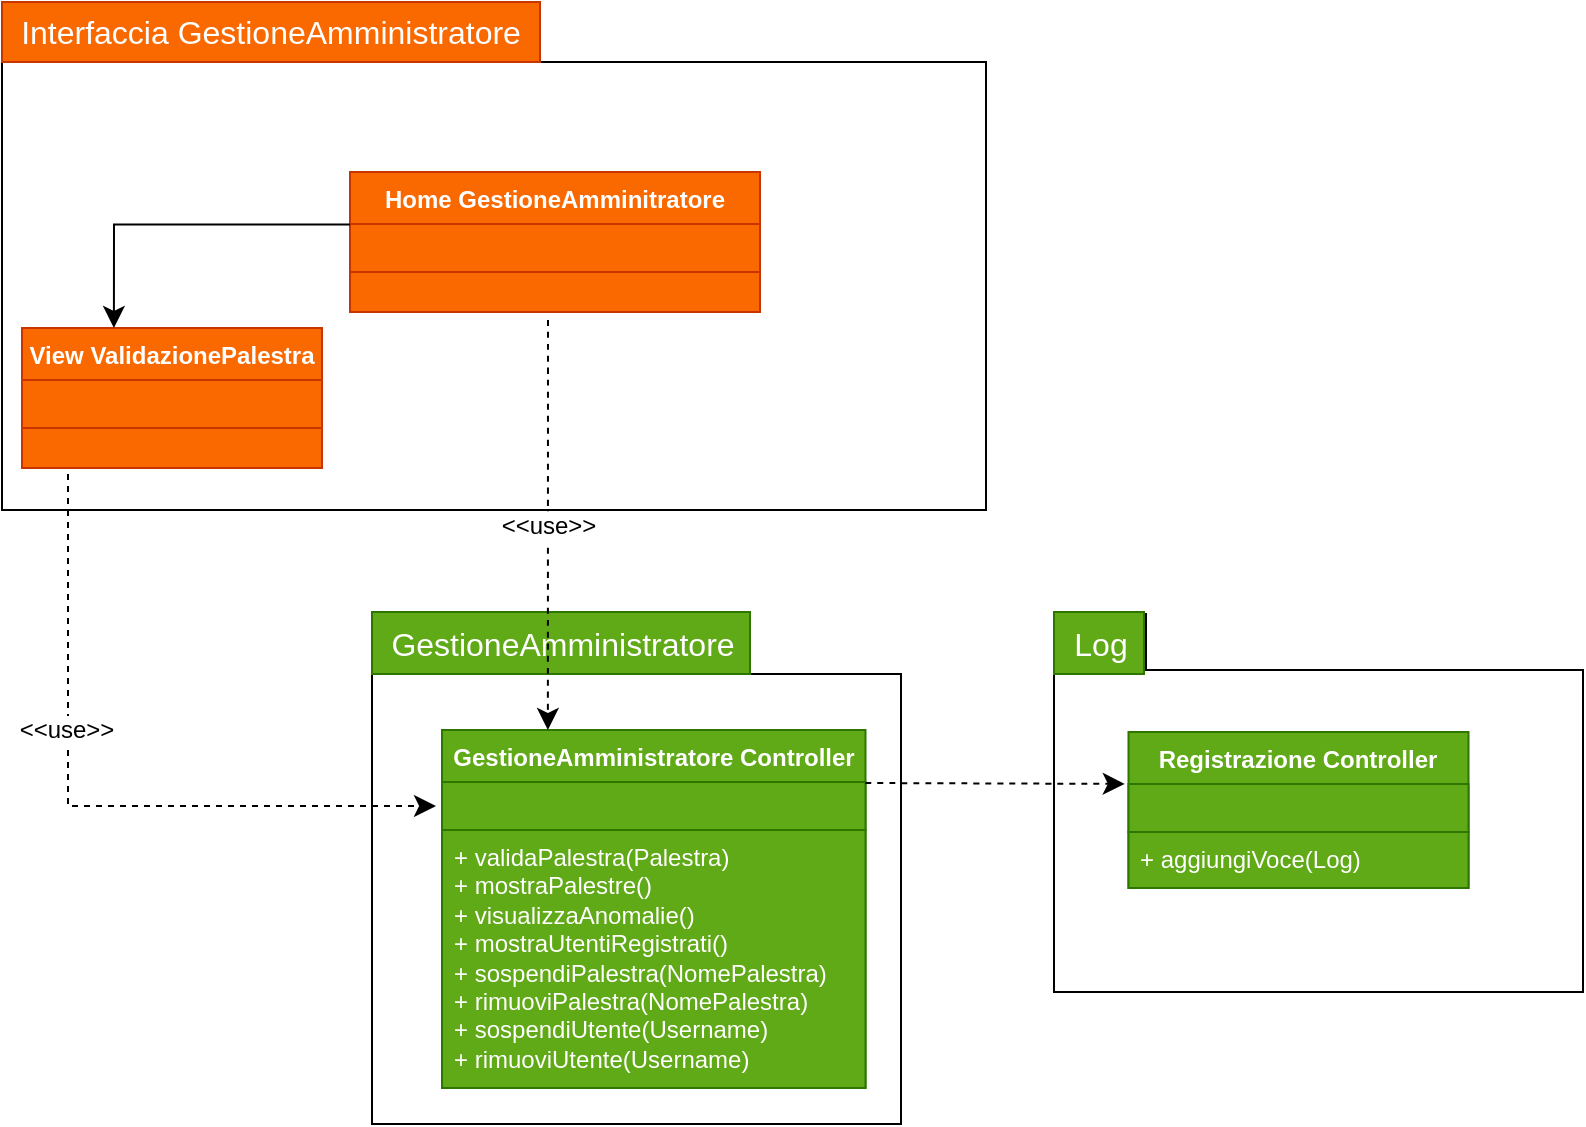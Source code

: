<mxfile version="24.5.4" type="github">
  <diagram name="Pagina-1" id="WJZg5tV51setkM5HHoCN">
    <mxGraphModel dx="891" dy="809" grid="0" gridSize="10" guides="1" tooltips="1" connect="1" arrows="1" fold="1" page="0" pageScale="1" pageWidth="827" pageHeight="1169" math="0" shadow="0">
      <root>
        <mxCell id="0" />
        <mxCell id="1" parent="0" />
        <mxCell id="-UqokCm4gtfoZtFQlKwy-1" value="" style="shape=folder;fontStyle=1;spacingTop=10;tabWidth=210;tabHeight=30;tabPosition=left;html=1;whiteSpace=wrap;" parent="1" vertex="1">
          <mxGeometry x="174" y="10" width="492" height="254" as="geometry" />
        </mxCell>
        <mxCell id="-UqokCm4gtfoZtFQlKwy-2" value="&lt;font color=&quot;#ffffff&quot;&gt;Interfaccia GestioneAmministratore&lt;/font&gt;" style="text;strokeColor=#C73500;fillColor=#fa6800;html=1;align=center;verticalAlign=middle;whiteSpace=wrap;rounded=0;fontSize=16;fontColor=#000000;" parent="1" vertex="1">
          <mxGeometry x="174" y="10" width="269" height="30" as="geometry" />
        </mxCell>
        <mxCell id="-UqokCm4gtfoZtFQlKwy-3" style="edgeStyle=none;curved=1;rounded=0;orthogonalLoop=1;jettySize=auto;html=1;exitX=0.5;exitY=0;exitDx=0;exitDy=0;fontSize=12;startSize=8;endSize=8;" parent="1" edge="1">
          <mxGeometry relative="1" as="geometry">
            <mxPoint x="588" y="28" as="sourcePoint" />
            <mxPoint x="588" y="28" as="targetPoint" />
          </mxGeometry>
        </mxCell>
        <mxCell id="-UqokCm4gtfoZtFQlKwy-4" value="" style="shape=folder;fontStyle=1;spacingTop=10;tabWidth=140;tabHeight=31;tabPosition=left;html=1;whiteSpace=wrap;" parent="1" vertex="1">
          <mxGeometry x="359" y="315" width="264.5" height="256" as="geometry" />
        </mxCell>
        <mxCell id="-UqokCm4gtfoZtFQlKwy-5" value="GestioneAmministratore" style="text;html=1;align=center;verticalAlign=middle;resizable=0;points=[];autosize=1;fontSize=16;fillColor=#60a917;fontColor=#ffffff;strokeColor=#2D7600;" parent="1" vertex="1">
          <mxGeometry x="359" y="315" width="189" height="31" as="geometry" />
        </mxCell>
        <mxCell id="-UqokCm4gtfoZtFQlKwy-6" value="&lt;font color=&quot;#ffffff&quot;&gt;View ValidazionePalestra&lt;br&gt;&lt;/font&gt;" style="swimlane;fontStyle=1;align=center;verticalAlign=top;childLayout=stackLayout;horizontal=1;startSize=26;horizontalStack=0;resizeParent=1;resizeParentMax=0;resizeLast=0;collapsible=1;marginBottom=0;whiteSpace=wrap;html=1;fillColor=#fa6800;fontColor=#000000;strokeColor=#C73500;" parent="1" vertex="1">
          <mxGeometry x="184" y="173" width="150" height="70" as="geometry" />
        </mxCell>
        <mxCell id="-UqokCm4gtfoZtFQlKwy-7" value="" style="text;strokeColor=#C73500;fillColor=#fa6800;align=left;verticalAlign=top;spacingLeft=4;spacingRight=4;overflow=hidden;rotatable=0;points=[[0,0.5],[1,0.5]];portConstraint=eastwest;whiteSpace=wrap;html=1;fontColor=#000000;" parent="-UqokCm4gtfoZtFQlKwy-6" vertex="1">
          <mxGeometry y="26" width="150" height="24" as="geometry" />
        </mxCell>
        <mxCell id="-UqokCm4gtfoZtFQlKwy-8" value="" style="line;strokeWidth=1;fillColor=#fa6800;align=left;verticalAlign=middle;spacingTop=-1;spacingLeft=3;spacingRight=3;rotatable=0;labelPosition=right;points=[];portConstraint=eastwest;strokeColor=#FF8000;fontColor=#000000;" parent="-UqokCm4gtfoZtFQlKwy-6" vertex="1">
          <mxGeometry y="50" width="150" as="geometry" />
        </mxCell>
        <mxCell id="-UqokCm4gtfoZtFQlKwy-9" value="&lt;div&gt;&lt;br&gt;&lt;/div&gt;&lt;div&gt;&lt;br&gt;&lt;/div&gt;" style="text;strokeColor=#C73500;fillColor=#fa6800;align=left;verticalAlign=top;spacingLeft=4;spacingRight=4;overflow=hidden;rotatable=0;points=[[0,0.5],[1,0.5]];portConstraint=eastwest;whiteSpace=wrap;html=1;fontColor=#000000;" parent="-UqokCm4gtfoZtFQlKwy-6" vertex="1">
          <mxGeometry y="50" width="150" height="20" as="geometry" />
        </mxCell>
        <mxCell id="-UqokCm4gtfoZtFQlKwy-15" value="&lt;font color=&quot;#ffffff&quot;&gt;Home GestioneAmminitratore&lt;/font&gt;" style="swimlane;fontStyle=1;align=center;verticalAlign=top;childLayout=stackLayout;horizontal=1;startSize=26;horizontalStack=0;resizeParent=1;resizeParentMax=0;resizeLast=0;collapsible=1;marginBottom=0;whiteSpace=wrap;html=1;fillColor=#fa6800;fontColor=#000000;strokeColor=#C73500;" parent="1" vertex="1">
          <mxGeometry x="348" y="95" width="205" height="70" as="geometry" />
        </mxCell>
        <mxCell id="-UqokCm4gtfoZtFQlKwy-16" value="" style="text;strokeColor=#C73500;fillColor=#fa6800;align=left;verticalAlign=top;spacingLeft=4;spacingRight=4;overflow=hidden;rotatable=0;points=[[0,0.5],[1,0.5]];portConstraint=eastwest;whiteSpace=wrap;html=1;fontColor=#000000;" parent="-UqokCm4gtfoZtFQlKwy-15" vertex="1">
          <mxGeometry y="26" width="205" height="24" as="geometry" />
        </mxCell>
        <mxCell id="-UqokCm4gtfoZtFQlKwy-17" value="" style="line;strokeWidth=1;fillColor=#fa6800;align=left;verticalAlign=middle;spacingTop=-1;spacingLeft=3;spacingRight=3;rotatable=0;labelPosition=right;points=[];portConstraint=eastwest;strokeColor=#FF8000;fontColor=#000000;" parent="-UqokCm4gtfoZtFQlKwy-15" vertex="1">
          <mxGeometry y="50" width="205" as="geometry" />
        </mxCell>
        <mxCell id="-UqokCm4gtfoZtFQlKwy-18" value="&lt;div&gt;&lt;br&gt;&lt;/div&gt;&lt;div&gt;&lt;br&gt;&lt;/div&gt;" style="text;strokeColor=#C73500;fillColor=#fa6800;align=left;verticalAlign=top;spacingLeft=4;spacingRight=4;overflow=hidden;rotatable=0;points=[[0,0.5],[1,0.5]];portConstraint=eastwest;whiteSpace=wrap;html=1;fontColor=#000000;" parent="-UqokCm4gtfoZtFQlKwy-15" vertex="1">
          <mxGeometry y="50" width="205" height="20" as="geometry" />
        </mxCell>
        <mxCell id="-UqokCm4gtfoZtFQlKwy-19" value="&lt;font color=&quot;#ffffff&quot;&gt;GestioneAmministratore Controller&lt;br&gt;&lt;/font&gt;" style="swimlane;fontStyle=1;align=center;verticalAlign=top;childLayout=stackLayout;horizontal=1;startSize=26;horizontalStack=0;resizeParent=1;resizeParentMax=0;resizeLast=0;collapsible=1;marginBottom=0;whiteSpace=wrap;html=1;fillColor=#60a917;fontColor=#ffffff;strokeColor=#2D7600;" parent="1" vertex="1">
          <mxGeometry x="394" y="374" width="211.75" height="179" as="geometry" />
        </mxCell>
        <mxCell id="-UqokCm4gtfoZtFQlKwy-20" value="" style="text;strokeColor=#2D7600;fillColor=#60a917;align=left;verticalAlign=top;spacingLeft=4;spacingRight=4;overflow=hidden;rotatable=0;points=[[0,0.5],[1,0.5]];portConstraint=eastwest;whiteSpace=wrap;html=1;fontColor=#ffffff;" parent="-UqokCm4gtfoZtFQlKwy-19" vertex="1">
          <mxGeometry y="26" width="211.75" height="24" as="geometry" />
        </mxCell>
        <mxCell id="-UqokCm4gtfoZtFQlKwy-21" value="" style="line;strokeWidth=1;fillColor=#fa6800;align=left;verticalAlign=middle;spacingTop=-1;spacingLeft=3;spacingRight=3;rotatable=0;labelPosition=right;points=[];portConstraint=eastwest;strokeColor=#FF8000;fontColor=#000000;" parent="-UqokCm4gtfoZtFQlKwy-19" vertex="1">
          <mxGeometry y="50" width="211.75" as="geometry" />
        </mxCell>
        <mxCell id="-UqokCm4gtfoZtFQlKwy-22" value="&lt;div&gt;+ validaPalestra(Palestra)&lt;br&gt;&lt;/div&gt;&lt;div&gt;+ mostraPalestre()&lt;br&gt;&lt;/div&gt;&lt;div&gt;+ visualizzaAnomalie()&lt;/div&gt;&lt;div&gt;+ mostraUtentiRegistrati()&lt;/div&gt;&lt;div&gt;+ sospendiPalestra(NomePalestra)&lt;/div&gt;&lt;div&gt;+ rimuoviPalestra(NomePalestra)&lt;/div&gt;&lt;div&gt;+ sospendiUtente(Username)&lt;/div&gt;&lt;div&gt;+ rimuoviUtente(Username)&lt;/div&gt;" style="text;strokeColor=#2D7600;fillColor=#60a917;align=left;verticalAlign=top;spacingLeft=4;spacingRight=4;overflow=hidden;rotatable=0;points=[[0,0.5],[1,0.5]];portConstraint=eastwest;whiteSpace=wrap;html=1;fontColor=#ffffff;" parent="-UqokCm4gtfoZtFQlKwy-19" vertex="1">
          <mxGeometry y="50" width="211.75" height="129" as="geometry" />
        </mxCell>
        <mxCell id="-UqokCm4gtfoZtFQlKwy-23" style="edgeStyle=none;curved=1;rounded=0;orthogonalLoop=1;jettySize=auto;html=1;fontSize=12;startSize=8;endSize=8;dashed=1;entryX=0.25;entryY=0;entryDx=0;entryDy=0;" parent="1" target="-UqokCm4gtfoZtFQlKwy-19" edge="1">
          <mxGeometry relative="1" as="geometry">
            <mxPoint x="522" y="410" as="targetPoint" />
            <mxPoint x="447" y="169" as="sourcePoint" />
          </mxGeometry>
        </mxCell>
        <mxCell id="-UqokCm4gtfoZtFQlKwy-24" value="&amp;lt;&amp;lt;use&amp;gt;&amp;gt;" style="edgeLabel;html=1;align=center;verticalAlign=middle;resizable=0;points=[];fontSize=12;" parent="-UqokCm4gtfoZtFQlKwy-23" vertex="1" connectable="0">
          <mxGeometry x="-0.354" y="5" relative="1" as="geometry">
            <mxPoint x="-5" y="37" as="offset" />
          </mxGeometry>
        </mxCell>
        <mxCell id="-UqokCm4gtfoZtFQlKwy-25" style="edgeStyle=none;curved=0;rounded=0;orthogonalLoop=1;jettySize=auto;html=1;exitX=0.5;exitY=1;exitDx=0;exitDy=0;fontSize=12;startSize=8;endSize=8;entryX=0;entryY=0.25;entryDx=0;entryDy=0;dashed=1;strokeColor=none;" parent="1" target="-UqokCm4gtfoZtFQlKwy-19" edge="1">
          <mxGeometry relative="1" as="geometry">
            <mxPoint x="264" y="214" as="sourcePoint" />
            <mxPoint x="264" y="533" as="targetPoint" />
            <Array as="points">
              <mxPoint x="264" y="434" />
            </Array>
          </mxGeometry>
        </mxCell>
        <mxCell id="-UqokCm4gtfoZtFQlKwy-26" style="edgeStyle=none;curved=0;rounded=0;orthogonalLoop=1;jettySize=auto;html=1;fontSize=12;startSize=8;endSize=8;dashed=1;" parent="1" edge="1">
          <mxGeometry relative="1" as="geometry">
            <mxPoint x="207" y="246" as="sourcePoint" />
            <mxPoint x="391" y="412" as="targetPoint" />
            <Array as="points">
              <mxPoint x="207" y="412" />
            </Array>
          </mxGeometry>
        </mxCell>
        <mxCell id="-UqokCm4gtfoZtFQlKwy-27" value="&amp;lt;&amp;lt;use&amp;gt;&amp;gt;" style="edgeLabel;html=1;align=center;verticalAlign=middle;resizable=0;points=[];fontSize=12;" parent="-UqokCm4gtfoZtFQlKwy-26" vertex="1" connectable="0">
          <mxGeometry x="-0.272" y="-1" relative="1" as="geometry">
            <mxPoint as="offset" />
          </mxGeometry>
        </mxCell>
        <mxCell id="-UqokCm4gtfoZtFQlKwy-31" style="edgeStyle=none;curved=0;rounded=0;orthogonalLoop=1;jettySize=auto;html=1;fontSize=12;startSize=8;endSize=8;" parent="1" edge="1">
          <mxGeometry relative="1" as="geometry">
            <mxPoint x="348" y="121.25" as="sourcePoint" />
            <mxPoint x="229.95" y="173" as="targetPoint" />
            <Array as="points">
              <mxPoint x="230" y="121.25" />
            </Array>
          </mxGeometry>
        </mxCell>
        <mxCell id="Xs4WIwLngwTa04sp4Ij4-1" value="" style="shape=folder;fontStyle=1;spacingTop=10;tabWidth=46;tabHeight=28;tabPosition=left;html=1;whiteSpace=wrap;" parent="1" vertex="1">
          <mxGeometry x="700" y="316" width="264.5" height="189" as="geometry" />
        </mxCell>
        <mxCell id="Xs4WIwLngwTa04sp4Ij4-2" value="Log" style="text;html=1;align=center;verticalAlign=middle;resizable=0;points=[];autosize=1;fontSize=16;fillColor=#60a917;fontColor=#ffffff;strokeColor=#2D7600;" parent="1" vertex="1">
          <mxGeometry x="700" y="315" width="45" height="31" as="geometry" />
        </mxCell>
        <mxCell id="Xs4WIwLngwTa04sp4Ij4-3" value="Registrazione Controller" style="swimlane;fontStyle=1;align=center;verticalAlign=top;childLayout=stackLayout;horizontal=1;startSize=26;horizontalStack=0;resizeParent=1;resizeParentMax=0;resizeLast=0;collapsible=1;marginBottom=0;whiteSpace=wrap;html=1;fillColor=#60a917;fontColor=#ffffff;strokeColor=#2D7600;" parent="1" vertex="1">
          <mxGeometry x="737.25" y="375" width="170" height="78" as="geometry" />
        </mxCell>
        <mxCell id="Xs4WIwLngwTa04sp4Ij4-4" value="" style="text;strokeColor=#2D7600;fillColor=#60a917;align=left;verticalAlign=top;spacingLeft=4;spacingRight=4;overflow=hidden;rotatable=0;points=[[0,0.5],[1,0.5]];portConstraint=eastwest;whiteSpace=wrap;html=1;fontColor=#ffffff;" parent="Xs4WIwLngwTa04sp4Ij4-3" vertex="1">
          <mxGeometry y="26" width="170" height="24" as="geometry" />
        </mxCell>
        <mxCell id="Xs4WIwLngwTa04sp4Ij4-5" value="" style="line;strokeWidth=1;fillColor=#fa6800;align=left;verticalAlign=middle;spacingTop=-1;spacingLeft=3;spacingRight=3;rotatable=0;labelPosition=right;points=[];portConstraint=eastwest;strokeColor=#FF8000;fontColor=#000000;" parent="Xs4WIwLngwTa04sp4Ij4-3" vertex="1">
          <mxGeometry y="50" width="170" as="geometry" />
        </mxCell>
        <mxCell id="Xs4WIwLngwTa04sp4Ij4-6" value="+ aggiungiVoce(Log)" style="text;strokeColor=#2D7600;fillColor=#60a917;align=left;verticalAlign=top;spacingLeft=4;spacingRight=4;overflow=hidden;rotatable=0;points=[[0,0.5],[1,0.5]];portConstraint=eastwest;whiteSpace=wrap;html=1;fontColor=#ffffff;" parent="Xs4WIwLngwTa04sp4Ij4-3" vertex="1">
          <mxGeometry y="50" width="170" height="28" as="geometry" />
        </mxCell>
        <mxCell id="Xs4WIwLngwTa04sp4Ij4-7" style="edgeStyle=none;curved=1;rounded=0;orthogonalLoop=1;jettySize=auto;html=1;exitX=1;exitY=0.25;exitDx=0;exitDy=0;fontSize=12;startSize=8;endSize=8;entryX=-0.011;entryY=-0.002;entryDx=0;entryDy=0;entryPerimeter=0;dashed=1;" parent="1" target="Xs4WIwLngwTa04sp4Ij4-4" edge="1">
          <mxGeometry relative="1" as="geometry">
            <mxPoint x="605.75" y="400.5" as="sourcePoint" />
            <mxPoint x="731" y="400" as="targetPoint" />
          </mxGeometry>
        </mxCell>
      </root>
    </mxGraphModel>
  </diagram>
</mxfile>
